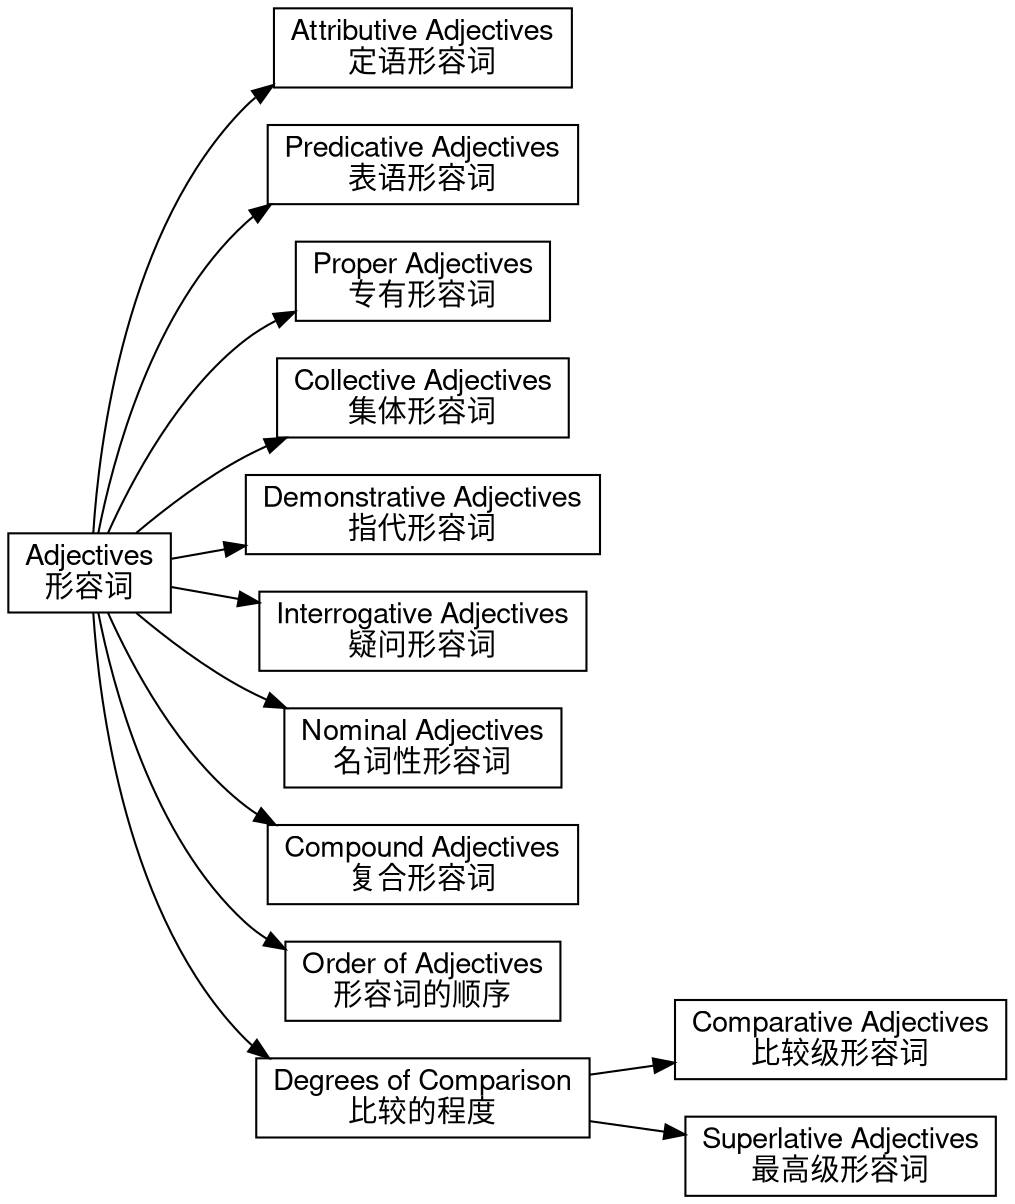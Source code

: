 digraph GrammarC4_F {
	rankdir=LR
	node [fontname="Helvetica, SimHei" fontsize=14 shape=rect]
	C4 [label="Adjectives
形容词"]
	D32 [label="Attributive Adjectives
定语形容词"]
	D33 [label="Predicative Adjectives
表语形容词"]
	D34 [label="Proper Adjectives
专有形容词"]
	D35 [label="Collective Adjectives
集体形容词"]
	D36 [label="Demonstrative Adjectives
指代形容词"]
	D37 [label="Interrogative Adjectives
疑问形容词"]
	D38 [label="Nominal Adjectives
名词性形容词"]
	D39 [label="Compound Adjectives
复合形容词"]
	D40 [label="Order of Adjectives
形容词的顺序"]
	D41 [label="Degrees of Comparison
比较的程度"]
	E9 [label="Comparative Adjectives
比较级形容词"]
	E10 [label="Superlative Adjectives
最高级形容词"]
	C4 -> D32
	C4 -> D33
	C4 -> D34
	C4 -> D35
	C4 -> D36
	C4 -> D37
	C4 -> D38
	C4 -> D39
	C4 -> D40
	C4 -> D41
	D41 -> E9
	D41 -> E10
}
